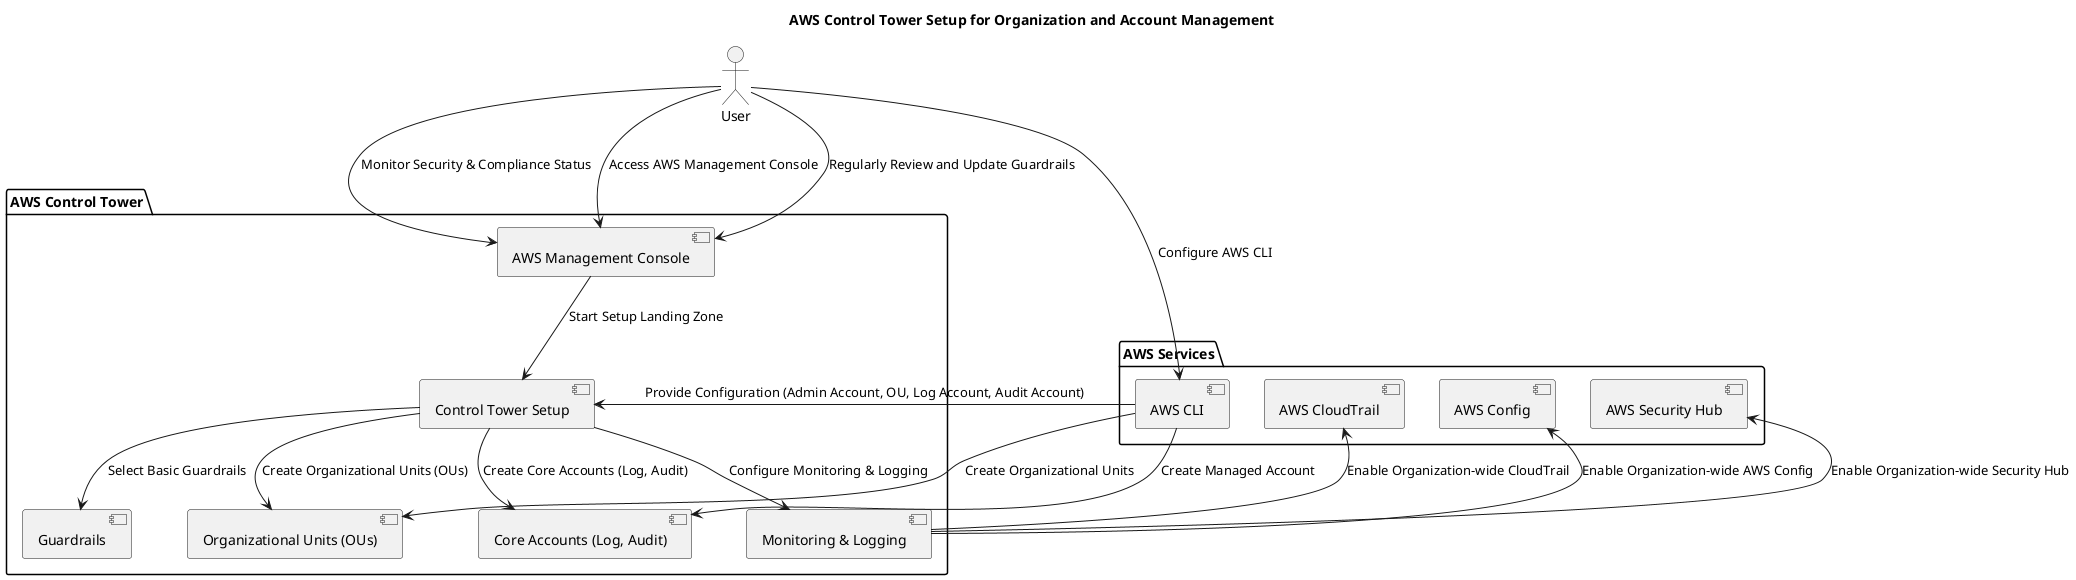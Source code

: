 @startuml

title AWS Control Tower Setup for Organization and Account Management

package "AWS Control Tower" {
    [AWS Management Console] as console
    [Control Tower Setup] as setup
    [Guardrails] as guardrails
    [Organizational Units (OUs)] as ous
    [Core Accounts (Log, Audit)] as core_accounts
    [Monitoring & Logging] as monitoring
}

package "AWS Services" {
    [AWS CLI] as cli
    [AWS CloudTrail] as cloudtrail
    [AWS Config] as config
    [AWS Security Hub] as security_hub
}

actor User

User --> console : Access AWS Management Console

console --> setup : Start Setup Landing Zone
setup --> ous : Create Organizational Units (OUs)
setup --> core_accounts : Create Core Accounts (Log, Audit)
setup --> guardrails : Select Basic Guardrails
setup --> monitoring : Configure Monitoring & Logging

User --> cli : Configure AWS CLI
cli --> setup : Provide Configuration (Admin Account, OU, Log Account, Audit Account)
cli --> ous : Create Organizational Units
cli --> core_accounts : Create Managed Account

monitoring --> cloudtrail : Enable Organization-wide CloudTrail
monitoring --> config : Enable Organization-wide AWS Config
monitoring --> security_hub : Enable Organization-wide Security Hub

User --> console : Regularly Review and Update Guardrails
User --> console : Monitor Security & Compliance Status

@enduml
